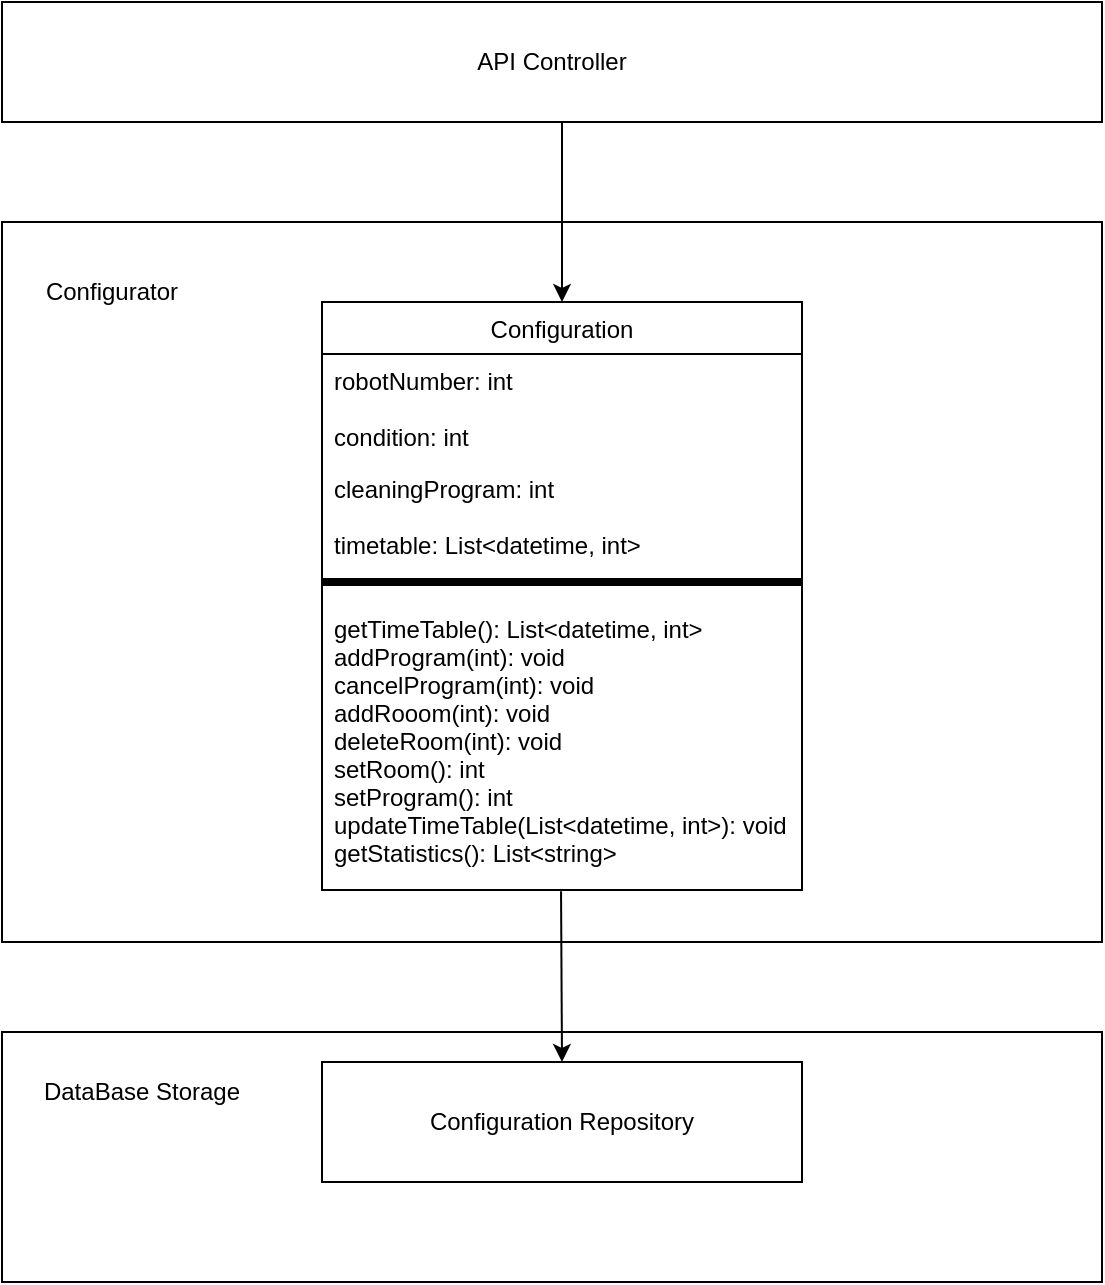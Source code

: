 <mxfile>
    <diagram id="PVb_wFnfeiXtewDazzNw" name="Страница 1">
        <mxGraphModel dx="178" dy="176" grid="1" gridSize="10" guides="1" tooltips="1" connect="1" arrows="1" fold="1" page="1" pageScale="1" pageWidth="827" pageHeight="1169" math="0" shadow="0">
            <root>
                <mxCell id="0"/>
                <mxCell id="1" parent="0"/>
                <mxCell id="23" value="" style="rounded=0;whiteSpace=wrap;html=1;" vertex="1" parent="1">
                    <mxGeometry x="120" y="585" width="550" height="125" as="geometry"/>
                </mxCell>
                <mxCell id="18" value="" style="rounded=0;whiteSpace=wrap;html=1;" vertex="1" parent="1">
                    <mxGeometry x="120" y="180" width="550" height="360" as="geometry"/>
                </mxCell>
                <mxCell id="2" value="API Controller" style="rounded=0;whiteSpace=wrap;html=1;" vertex="1" parent="1">
                    <mxGeometry x="120" y="70" width="550" height="60" as="geometry"/>
                </mxCell>
                <mxCell id="4" value="" style="endArrow=classic;html=1;entryX=0.5;entryY=0;entryDx=0;entryDy=0;" edge="1" parent="1" target="6">
                    <mxGeometry width="50" height="50" relative="1" as="geometry">
                        <mxPoint x="400" y="130" as="sourcePoint"/>
                        <mxPoint x="355" y="180" as="targetPoint"/>
                    </mxGeometry>
                </mxCell>
                <mxCell id="6" value="Configuration" style="swimlane;fontStyle=0;childLayout=stackLayout;horizontal=1;startSize=26;fillColor=none;horizontalStack=0;resizeParent=1;resizeParentMax=0;resizeLast=0;collapsible=1;marginBottom=0;" vertex="1" parent="1">
                    <mxGeometry x="280" y="220" width="240" height="294" as="geometry"/>
                </mxCell>
                <mxCell id="7" value="robotNumber: int&#10;&#10;condition: int" style="text;strokeColor=none;fillColor=none;align=left;verticalAlign=top;spacingLeft=4;spacingRight=4;overflow=hidden;rotatable=0;points=[[0,0.5],[1,0.5]];portConstraint=eastwest;" vertex="1" parent="6">
                    <mxGeometry y="26" width="240" height="54" as="geometry"/>
                </mxCell>
                <mxCell id="8" value="cleaningProgram: int&#10;&#10;timetable: List&lt;datetime, int&gt;" style="text;strokeColor=none;fillColor=none;align=left;verticalAlign=top;spacingLeft=4;spacingRight=4;overflow=hidden;rotatable=0;points=[[0,0.5],[1,0.5]];portConstraint=eastwest;" vertex="1" parent="6">
                    <mxGeometry y="80" width="240" height="50" as="geometry"/>
                </mxCell>
                <mxCell id="11" value="" style="line;strokeWidth=4;html=1;perimeter=backbonePerimeter;points=[];outlineConnect=0;align=left;" vertex="1" parent="6">
                    <mxGeometry y="130" width="240" height="20" as="geometry"/>
                </mxCell>
                <mxCell id="9" value="getTimeTable(): List&lt;datetime, int&gt;&#10;addProgram(int): void&#10;cancelProgram(int): void&#10;addRooom(int): void&#10;deleteRoom(int): void&#10;setRoom(): int&#10;setProgram(): int&#10;updateTimeTable(List&lt;datetime, int&gt;): void&#10;getStatistics(): List&lt;string&gt;&#10;" style="text;strokeColor=none;fillColor=none;align=left;verticalAlign=top;spacingLeft=4;spacingRight=4;overflow=hidden;rotatable=0;points=[[0,0.5],[1,0.5]];portConstraint=eastwest;" vertex="1" parent="6">
                    <mxGeometry y="150" width="240" height="144" as="geometry"/>
                </mxCell>
                <mxCell id="14" value="" style="endArrow=classic;html=1;exitX=0.498;exitY=1.004;exitDx=0;exitDy=0;exitPerimeter=0;" edge="1" parent="1" source="9">
                    <mxGeometry width="50" height="50" relative="1" as="geometry">
                        <mxPoint x="400" y="480" as="sourcePoint"/>
                        <mxPoint x="400" y="600" as="targetPoint"/>
                    </mxGeometry>
                </mxCell>
                <mxCell id="16" value="Configuration Repository" style="rounded=0;whiteSpace=wrap;html=1;" vertex="1" parent="1">
                    <mxGeometry x="280" y="600" width="240" height="60" as="geometry"/>
                </mxCell>
                <mxCell id="19" value="Configurator" style="text;html=1;strokeColor=none;fillColor=none;align=center;verticalAlign=middle;whiteSpace=wrap;rounded=0;" vertex="1" parent="1">
                    <mxGeometry x="135" y="200" width="80" height="30" as="geometry"/>
                </mxCell>
                <mxCell id="24" value="DataBase Storage" style="text;html=1;strokeColor=none;fillColor=none;align=center;verticalAlign=middle;whiteSpace=wrap;rounded=0;" vertex="1" parent="1">
                    <mxGeometry x="135" y="600" width="110" height="30" as="geometry"/>
                </mxCell>
            </root>
        </mxGraphModel>
    </diagram>
</mxfile>